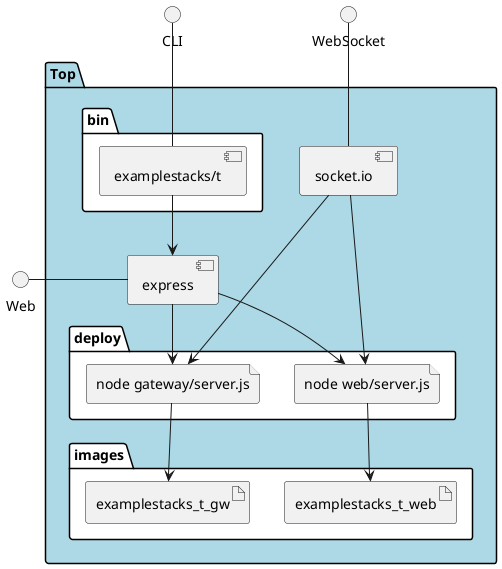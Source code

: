 @startuml
  interface CLI
  interface Web
  interface WebSocket
package "Top" #lightblue {
  component express as REST
  component socket.io as socket
  folder bin #ffffff {
    component "examplestacks/t" as binName
  }
  binName --> REST

  folder deploy #ffffff {
  
    file "node web/server.js" as web_container
    REST --> web_container
    socket ---> web_container
  
    file "node gateway/server.js" as gateway_container
    REST --> gateway_container
    socket ---> gateway_container
  
  }
  folder images #ffffff {
  
      artifact examplestacks_t_web
      web_container --> examplestacks_t_web
    
      artifact examplestacks_t_gw
      gateway_container --> examplestacks_t_gw
    
  }
}
CLI -- binName
Web - REST
WebSocket -- socket

@enduml
